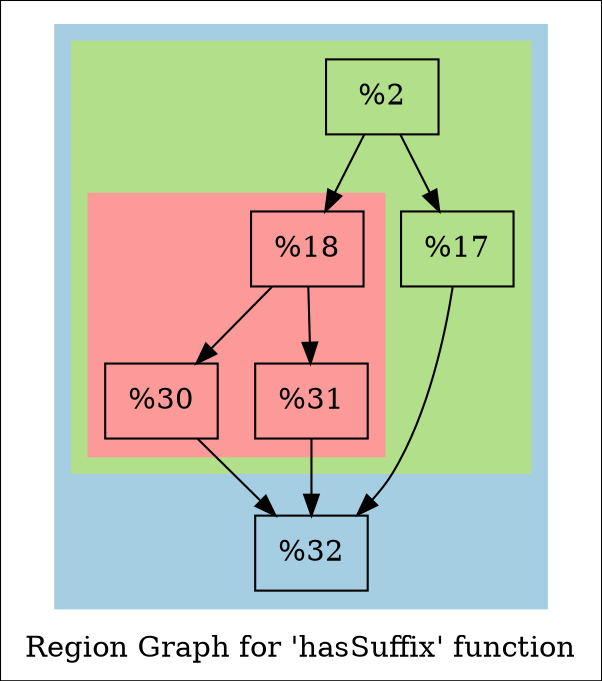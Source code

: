 digraph "Region Graph for 'hasSuffix' function" {
	label="Region Graph for 'hasSuffix' function";

	Node0x1388340 [shape=record,label="{%2}"];
	Node0x1388340 -> Node0x114e4f0;
	Node0x1388340 -> Node0x138b560;
	Node0x114e4f0 [shape=record,label="{%17}"];
	Node0x114e4f0 -> Node0x1445270;
	Node0x1445270 [shape=record,label="{%32}"];
	Node0x138b560 [shape=record,label="{%18}"];
	Node0x138b560 -> Node0x129cbf0;
	Node0x138b560 -> Node0x13c0940;
	Node0x129cbf0 [shape=record,label="{%30}"];
	Node0x129cbf0 -> Node0x1445270;
	Node0x13c0940 [shape=record,label="{%31}"];
	Node0x13c0940 -> Node0x1445270;
	colorscheme = "paired12"
        subgraph cluster_0x139ee90 {
          label = "";
          style = filled;
          color = 1
          subgraph cluster_0x1481100 {
            label = "";
            style = filled;
            color = 3
            subgraph cluster_0x145a750 {
              label = "";
              style = filled;
              color = 5
              Node0x138b560;
              Node0x129cbf0;
              Node0x13c0940;
            }
            Node0x1388340;
            Node0x114e4f0;
          }
          Node0x1445270;
        }
}
